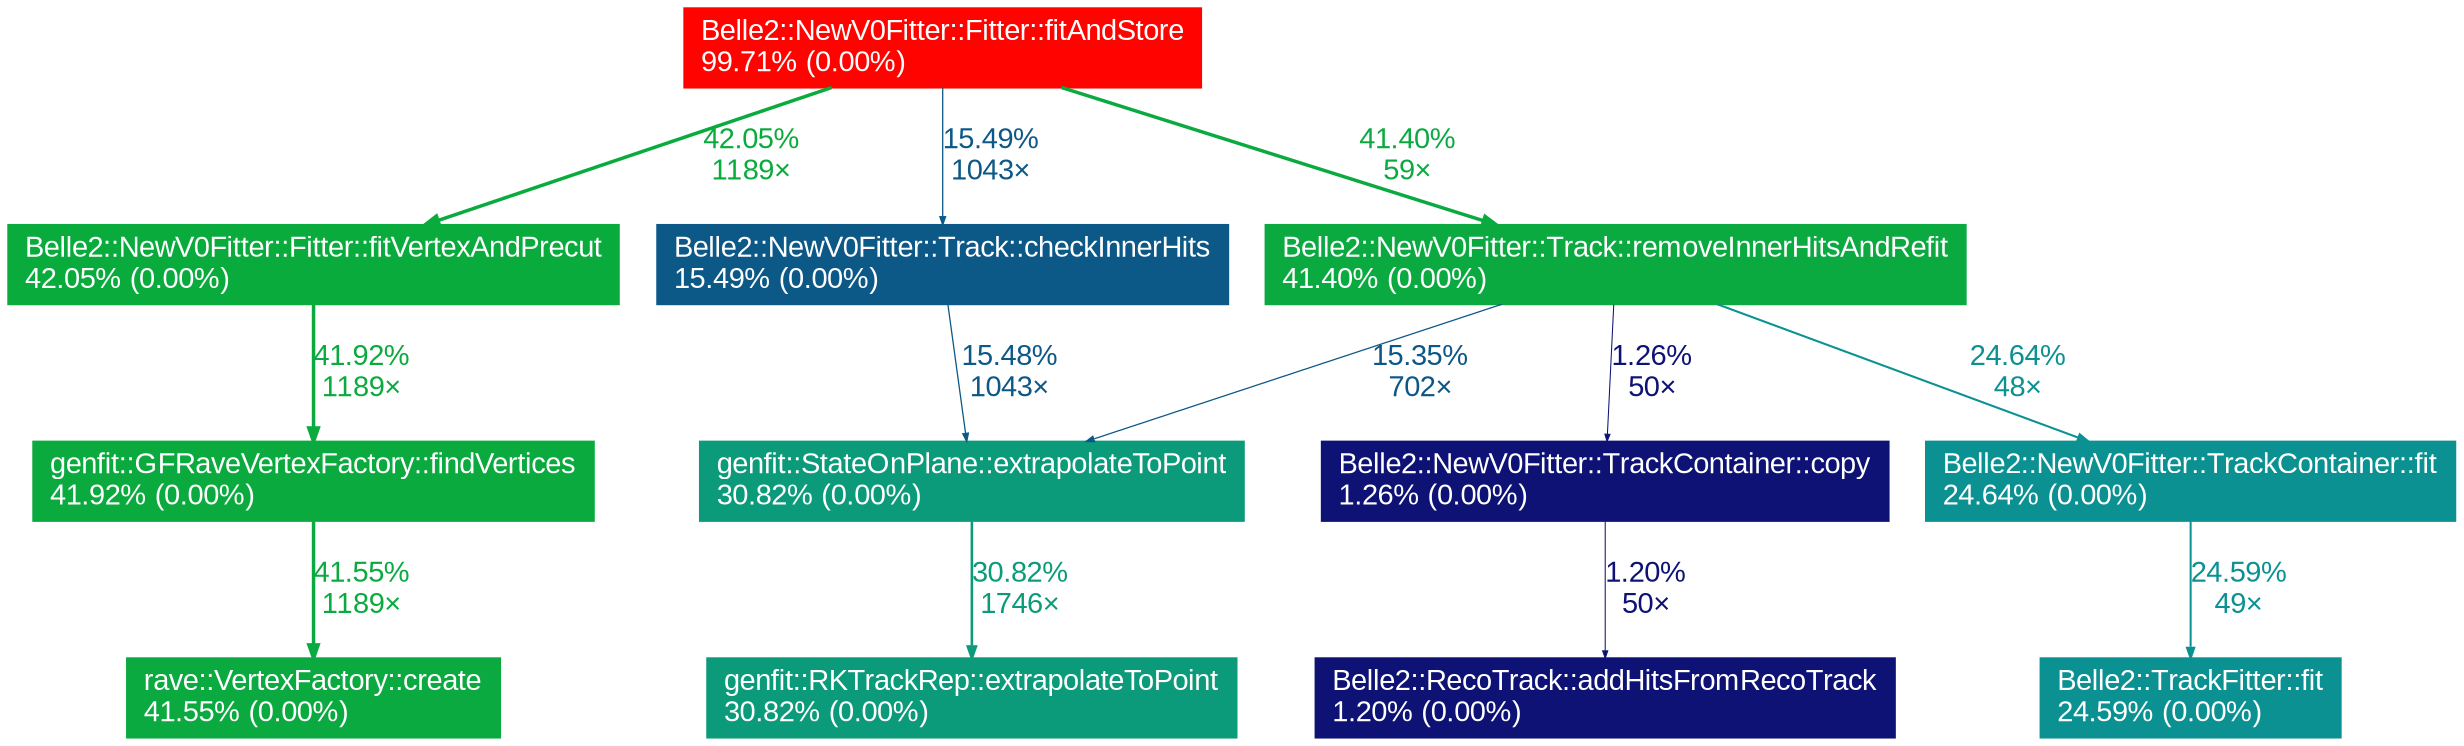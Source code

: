 digraph {
	graph [fontname=Arial];
	node [fontcolor=white,
		fontname=Arial,
		label="\N",
		shape=box,
		style=filled
	];
	edge [fontname=Arial];
	"Belle2::NewV0Fitter::Fitter::fitAndStore(Belle2::Track const*, Belle2::Track const*, Belle2::Const::ParticleType const&, bool&, \
bool&)"	[color="#ff0300",
		fontcolor="#ffffff",
		label="Belle2::NewV0Fitter::Fitter::fitAndStore\l99.71% (0.00%)\l"];
	"Belle2::NewV0Fitter::Fitter::fitVertexAndPrecut(Belle2::NewV0Fitter::V0&, Belle2::NewV0Fitter::Track&, Belle2::NewV0Fitter::Track&)"	[color="#0aab3d",
		fontcolor="#ffffff",
		label="Belle2::NewV0Fitter::Fitter::fitVertexAndPrecut\l42.05% (0.00%)\l"];
	"Belle2::NewV0Fitter::Fitter::fitAndStore(Belle2::Track const*, Belle2::Track const*, Belle2::Const::ParticleType const&, bool&, \
bool&)" -> "Belle2::NewV0Fitter::Fitter::fitVertexAndPrecut(Belle2::NewV0Fitter::V0&, Belle2::NewV0Fitter::Track&, Belle2::NewV0Fitter::Track&)"	[arrowsize=0.65,
		color="#0aab3d",
		fontcolor="#0aab3d",
		label="42.05%\n1189×",
		penwidth=1.68];
	"Belle2::NewV0Fitter::Track::checkInnerHits(ROOT::Math::DisplacementVector3D<ROOT::Math::Cartesian3D<double>, ROOT::Math::DefaultCoordinateSystemTag> \
const&)"	[color="#0c5887",
		fontcolor="#ffffff",
		label="Belle2::NewV0Fitter::Track::checkInnerHits\l15.49% (0.00%)\l"];
	"Belle2::NewV0Fitter::Fitter::fitAndStore(Belle2::Track const*, Belle2::Track const*, Belle2::Const::ParticleType const&, bool&, \
bool&)" -> "Belle2::NewV0Fitter::Track::checkInnerHits(ROOT::Math::DisplacementVector3D<ROOT::Math::Cartesian3D<double>, ROOT::Math::DefaultCoordinateSystemTag> \
const&)"	[arrowsize=0.39,
		color="#0c5887",
		fontcolor="#0c5887",
		label="15.49%\n1043×",
		penwidth=0.62];
	"Belle2::NewV0Fitter::Track::removeInnerHitsAndRefit(ROOT::Math::DisplacementVector3D<ROOT::Math::Cartesian3D<double>, ROOT::Math::\
DefaultCoordinateSystemTag> const&)"	[color="#0baa41",
		fontcolor="#ffffff",
		label="Belle2::NewV0Fitter::Track::removeInnerHitsAndRefit\l41.40% (0.00%)\l"];
	"Belle2::NewV0Fitter::Fitter::fitAndStore(Belle2::Track const*, Belle2::Track const*, Belle2::Const::ParticleType const&, bool&, \
bool&)" -> "Belle2::NewV0Fitter::Track::removeInnerHitsAndRefit(ROOT::Math::DisplacementVector3D<ROOT::Math::Cartesian3D<double>, ROOT::Math::\
DefaultCoordinateSystemTag> const&)"	[arrowsize=0.64,
		color="#0baa41",
		fontcolor="#0baa41",
		label="41.40%\n59×",
		penwidth=1.66];
	"genfit::GFRaveVertexFactory::findVertices(std::vector<genfit::GFRaveVertex*, std::allocator<genfit::GFRaveVertex*> >*, std::vector<\
genfit::Track*, std::allocator<genfit::Track*> > const&, bool)"	[color="#0baa3e",
		fontcolor="#ffffff",
		label="genfit::GFRaveVertexFactory::findVertices\l41.92% (0.00%)\l"];
	"Belle2::NewV0Fitter::Fitter::fitVertexAndPrecut(Belle2::NewV0Fitter::V0&, Belle2::NewV0Fitter::Track&, Belle2::NewV0Fitter::Track&)" -> "genfit::GFRaveVertexFactory::findVertices(std::vector<genfit::GFRaveVertex*, std::allocator<genfit::GFRaveVertex*> >*, std::vector<\
genfit::Track*, std::allocator<genfit::Track*> > const&, bool)"	[arrowsize=0.65,
		color="#0baa3e",
		fontcolor="#0baa3e",
		label="41.92%\n1189×",
		penwidth=1.68];
	"genfit::StateOnPlane::extrapolateToPoint(TVector3 const&, bool, bool)"	[color="#0c9b7a",
		fontcolor="#ffffff",
		label="genfit::StateOnPlane::extrapolateToPoint\l30.82% (0.00%)\l"];
	"Belle2::NewV0Fitter::Track::checkInnerHits(ROOT::Math::DisplacementVector3D<ROOT::Math::Cartesian3D<double>, ROOT::Math::DefaultCoordinateSystemTag> \
const&)" -> "genfit::StateOnPlane::extrapolateToPoint(TVector3 const&, bool, bool)"	[arrowsize=0.39,
		color="#0c5887",
		fontcolor="#0c5887",
		label="15.48%\n1043×",
		penwidth=0.62];
	"Belle2::NewV0Fitter::Track::removeInnerHitsAndRefit(ROOT::Math::DisplacementVector3D<ROOT::Math::Cartesian3D<double>, ROOT::Math::\
DefaultCoordinateSystemTag> const&)" -> "genfit::StateOnPlane::extrapolateToPoint(TVector3 const&, bool, bool)"	[arrowsize=0.39,
		color="#0c5787",
		fontcolor="#0c5787",
		label="15.35%\n702×",
		penwidth=0.61];
	"Belle2::NewV0Fitter::TrackContainer::copy(Belle2::NewV0Fitter::TrackContainer const&)"	[color="#0d1274",
		fontcolor="#ffffff",
		label="Belle2::NewV0Fitter::TrackContainer::copy\l1.26% (0.00%)\l"];
	"Belle2::NewV0Fitter::Track::removeInnerHitsAndRefit(ROOT::Math::DisplacementVector3D<ROOT::Math::Cartesian3D<double>, ROOT::Math::\
DefaultCoordinateSystemTag> const&)" -> "Belle2::NewV0Fitter::TrackContainer::copy(Belle2::NewV0Fitter::TrackContainer const&)"	[arrowsize=0.35,
		color="#0d1274",
		fontcolor="#0d1274",
		label="1.26%\n50×",
		penwidth=0.50];
	"Belle2::NewV0Fitter::TrackContainer::fit()"	[color="#0c9193",
		fontcolor="#ffffff",
		label="Belle2::NewV0Fitter::TrackContainer::fit\l24.64% (0.00%)\l"];
	"Belle2::NewV0Fitter::Track::removeInnerHitsAndRefit(ROOT::Math::DisplacementVector3D<ROOT::Math::Cartesian3D<double>, ROOT::Math::\
DefaultCoordinateSystemTag> const&)" -> "Belle2::NewV0Fitter::TrackContainer::fit()"	[arrowsize=0.50,
		color="#0c9193",
		fontcolor="#0c9193",
		label="24.64%\n48×",
		penwidth=0.99];
	"rave::VertexFactory::create(std::vector<rave::Track, std::allocator<rave::Track> > const&, bool) const"	[color="#0baa40",
		fontcolor="#ffffff",
		label="rave::VertexFactory::create\l41.55% (0.00%)\l"];
	"genfit::GFRaveVertexFactory::findVertices(std::vector<genfit::GFRaveVertex*, std::allocator<genfit::GFRaveVertex*> >*, std::vector<\
genfit::Track*, std::allocator<genfit::Track*> > const&, bool)" -> "rave::VertexFactory::create(std::vector<rave::Track, std::allocator<rave::Track> > const&, bool) const"	[arrowsize=0.64,
		color="#0baa40",
		fontcolor="#0baa40",
		label="41.55%\n1189×",
		penwidth=1.66];
	"genfit::RKTrackRep::extrapolateToPoint(genfit::StateOnPlane&, TVector3 const&, bool, bool) const"	[color="#0c9b7a",
		fontcolor="#ffffff",
		label="genfit::RKTrackRep::extrapolateToPoint\l30.82% (0.00%)\l"];
	"genfit::StateOnPlane::extrapolateToPoint(TVector3 const&, bool, bool)" -> "genfit::RKTrackRep::extrapolateToPoint(genfit::StateOnPlane&, TVector3 const&, bool, bool) const"	[arrowsize=0.56,
		color="#0c9b7a",
		fontcolor="#0c9b7a",
		label="30.82%\n1746×",
		penwidth=1.23];
	"Belle2::RecoTrack::addHitsFromRecoTrack(Belle2::RecoTrack const*, unsigned int, bool, std::optional<double>)"	[color="#0d1274",
		fontcolor="#ffffff",
		label="Belle2::RecoTrack::addHitsFromRecoTrack\l1.20% (0.00%)\l"];
	"Belle2::NewV0Fitter::TrackContainer::copy(Belle2::NewV0Fitter::TrackContainer const&)" -> "Belle2::RecoTrack::addHitsFromRecoTrack(Belle2::RecoTrack const*, unsigned int, bool, std::optional<double>)"	[arrowsize=0.35,
		color="#0d1274",
		fontcolor="#0d1274",
		label="1.20%\n50×",
		penwidth=0.50];
	"Belle2::TrackFitter::fit(Belle2::RecoTrack&, Belle2::Const::ChargedStable const&, bool) const"	[color="#0c9193",
		fontcolor="#ffffff",
		label="Belle2::TrackFitter::fit\l24.59% (0.00%)\l"];
	"Belle2::NewV0Fitter::TrackContainer::fit()" -> "Belle2::TrackFitter::fit(Belle2::RecoTrack&, Belle2::Const::ChargedStable const&, bool) const"	[arrowsize=0.50,
		color="#0c9193",
		fontcolor="#0c9193",
		label="24.59%\n49×",
		penwidth=0.98];
}
